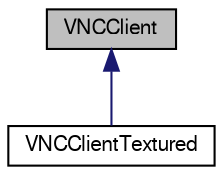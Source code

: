 digraph "VNCClient"
{
 // LATEX_PDF_SIZE
  bgcolor="transparent";
  edge [fontname="FreeSans",fontsize="10",labelfontname="FreeSans",labelfontsize="10"];
  node [fontname="FreeSans",fontsize="10",shape=record];
  Node1 [label="VNCClient",height=0.2,width=0.4,color="black", fillcolor="grey75", style="filled", fontcolor="black",tooltip="class VNCClient object will be used in VReng:"];
  Node1 -> Node2 [dir="back",color="midnightblue",fontsize="10",style="solid",fontname="FreeSans"];
  Node2 [label="VNCClientTextured",height=0.2,width=0.4,color="black",URL="$a02792.html",tooltip="class VNCClientTextured inherits everything from VNCClient the framebuffer allocated is bigger than t..."];
}
